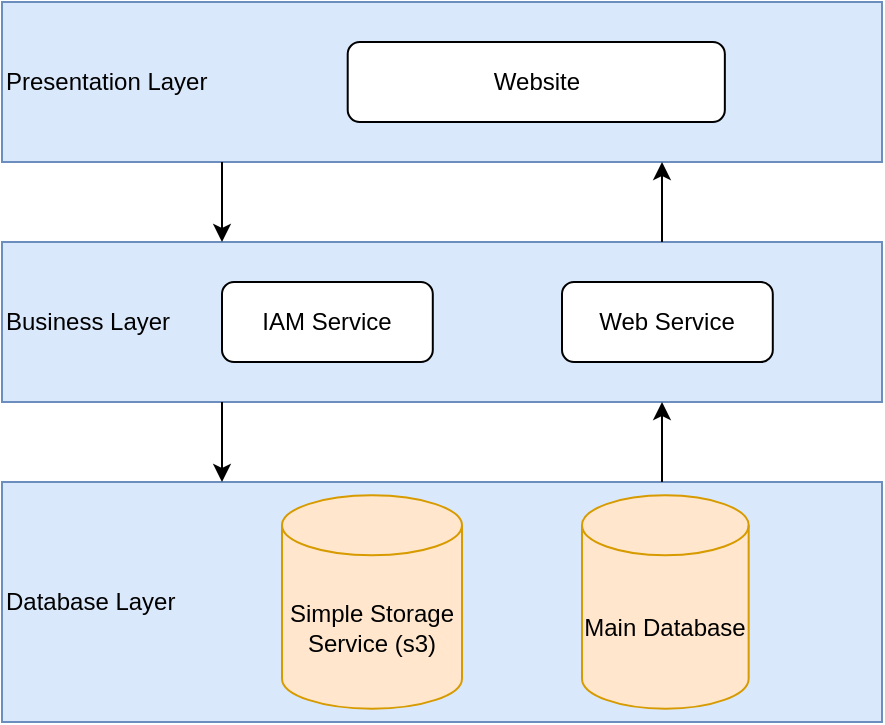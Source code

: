 <mxfile>
    <diagram id="4H_mt_X3cBq1uDmcQm96" name="System Architecture">
        <mxGraphModel dx="999" dy="827" grid="1" gridSize="10" guides="1" tooltips="1" connect="1" arrows="1" fold="1" page="1" pageScale="1" pageWidth="850" pageHeight="1100" math="0" shadow="0">
            <root>
                <mxCell id="0"/>
                <mxCell id="1" parent="0"/>
                <mxCell id="20" value="" style="group" parent="1" vertex="1" connectable="0">
                    <mxGeometry x="120" y="160" width="440" height="80" as="geometry"/>
                </mxCell>
                <mxCell id="2" value="Presentation Layer" style="rounded=0;whiteSpace=wrap;html=1;verticalAlign=middle;fillColor=#dae8fc;strokeColor=#6c8ebf;align=left;" parent="20" vertex="1">
                    <mxGeometry width="440.0" height="80" as="geometry"/>
                </mxCell>
                <mxCell id="5" value="Website" style="rounded=1;whiteSpace=wrap;html=1;" parent="20" vertex="1">
                    <mxGeometry x="172.857" y="20" width="188.571" height="40" as="geometry"/>
                </mxCell>
                <mxCell id="22" value="" style="group" parent="1" vertex="1" connectable="0">
                    <mxGeometry x="120" y="280" width="440" height="80" as="geometry"/>
                </mxCell>
                <mxCell id="3" value="Business Layer" style="rounded=0;whiteSpace=wrap;html=1;verticalAlign=middle;fillColor=#dae8fc;strokeColor=#6c8ebf;align=left;" parent="22" vertex="1">
                    <mxGeometry width="440.0" height="80" as="geometry"/>
                </mxCell>
                <mxCell id="6" value="Web Service" style="rounded=1;whiteSpace=wrap;html=1;" parent="22" vertex="1">
                    <mxGeometry x="280" y="20" width="105.4" height="40" as="geometry"/>
                </mxCell>
                <mxCell id="36" value="IAM Service" style="rounded=1;whiteSpace=wrap;html=1;" parent="22" vertex="1">
                    <mxGeometry x="110" y="20" width="105.4" height="40" as="geometry"/>
                </mxCell>
                <mxCell id="23" value="" style="group" parent="1" vertex="1" connectable="0">
                    <mxGeometry x="120" y="400" width="440" height="120" as="geometry"/>
                </mxCell>
                <mxCell id="19" value="Database Layer" style="rounded=0;whiteSpace=wrap;html=1;fillColor=#dae8fc;strokeColor=#6c8ebf;align=left;" parent="23" vertex="1">
                    <mxGeometry width="440.0" height="120" as="geometry"/>
                </mxCell>
                <mxCell id="9" value="Main Database" style="shape=cylinder3;whiteSpace=wrap;html=1;boundedLbl=1;backgroundOutline=1;size=15;fillColor=#ffe6cc;strokeColor=#d79b00;" parent="23" vertex="1">
                    <mxGeometry x="290" y="6.66" width="83.33" height="106.67" as="geometry"/>
                </mxCell>
                <mxCell id="32" value="Simple Storage Service (s3)" style="shape=cylinder3;whiteSpace=wrap;html=1;boundedLbl=1;backgroundOutline=1;size=15;fillColor=#ffe6cc;strokeColor=#d79b00;" parent="23" vertex="1">
                    <mxGeometry x="140" y="6.66" width="90" height="106.67" as="geometry"/>
                </mxCell>
                <mxCell id="24" style="edgeStyle=none;html=1;exitX=0.25;exitY=1;exitDx=0;exitDy=0;entryX=0.25;entryY=0;entryDx=0;entryDy=0;" parent="1" source="2" target="3" edge="1">
                    <mxGeometry relative="1" as="geometry"/>
                </mxCell>
                <mxCell id="25" style="edgeStyle=none;html=1;exitX=0.25;exitY=1;exitDx=0;exitDy=0;entryX=0.25;entryY=0;entryDx=0;entryDy=0;" parent="1" source="3" target="19" edge="1">
                    <mxGeometry relative="1" as="geometry"/>
                </mxCell>
                <mxCell id="26" style="edgeStyle=none;html=1;exitX=0.75;exitY=0;exitDx=0;exitDy=0;entryX=0.75;entryY=1;entryDx=0;entryDy=0;" parent="1" source="19" target="3" edge="1">
                    <mxGeometry relative="1" as="geometry"/>
                </mxCell>
                <mxCell id="27" style="edgeStyle=none;html=1;exitX=0.75;exitY=0;exitDx=0;exitDy=0;entryX=0.75;entryY=1;entryDx=0;entryDy=0;" parent="1" source="3" target="2" edge="1">
                    <mxGeometry relative="1" as="geometry"/>
                </mxCell>
            </root>
        </mxGraphModel>
    </diagram>
</mxfile>